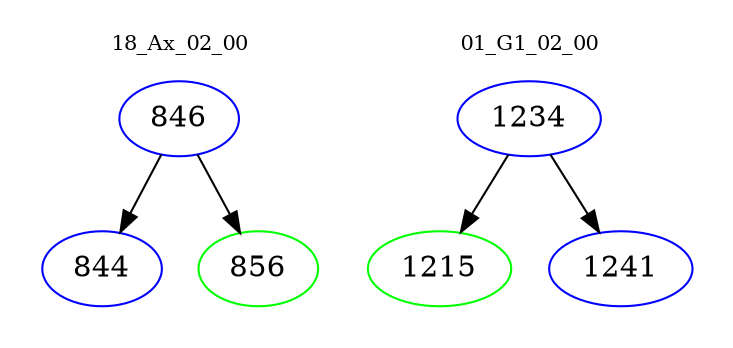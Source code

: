 digraph{
subgraph cluster_0 {
color = white
label = "18_Ax_02_00";
fontsize=10;
T0_846 [label="846", color="blue"]
T0_846 -> T0_844 [color="black"]
T0_844 [label="844", color="blue"]
T0_846 -> T0_856 [color="black"]
T0_856 [label="856", color="green"]
}
subgraph cluster_1 {
color = white
label = "01_G1_02_00";
fontsize=10;
T1_1234 [label="1234", color="blue"]
T1_1234 -> T1_1215 [color="black"]
T1_1215 [label="1215", color="green"]
T1_1234 -> T1_1241 [color="black"]
T1_1241 [label="1241", color="blue"]
}
}
